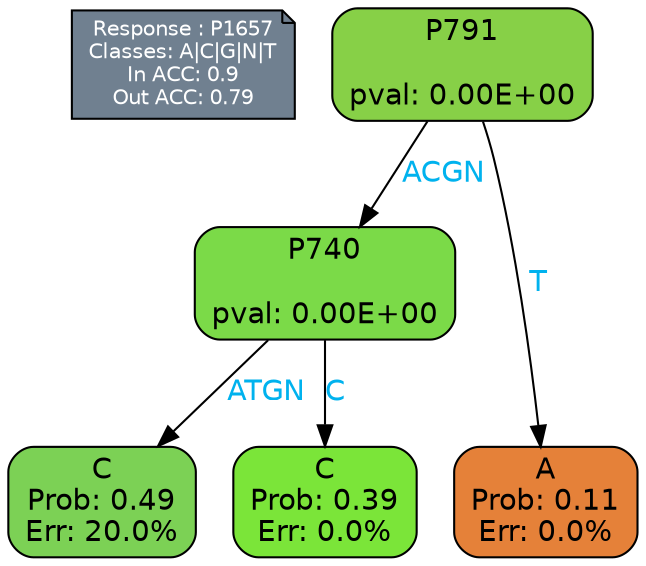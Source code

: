 digraph Tree {
node [shape=box, style="filled, rounded", color="black", fontname=helvetica] ;
graph [ranksep=equally, splines=polylines, bgcolor=transparent, dpi=600] ;
edge [fontname=helvetica] ;
LEGEND [label="Response : P1657
Classes: A|C|G|N|T
In ACC: 0.9
Out ACC: 0.79
",shape=note,align=left,style=filled,fillcolor="slategray",fontcolor="white",fontsize=10];1 [label="P791

pval: 0.00E+00", fillcolor="#87d047"] ;
2 [label="P740

pval: 0.00E+00", fillcolor="#7bda48"] ;
3 [label="C
Prob: 0.49
Err: 20.0%", fillcolor="#7cd155"] ;
4 [label="C
Prob: 0.39
Err: 0.0%", fillcolor="#7be539"] ;
5 [label="A
Prob: 0.11
Err: 0.0%", fillcolor="#e58139"] ;
1 -> 2 [label="ACGN",fontcolor=deepskyblue2] ;
1 -> 5 [label="T",fontcolor=deepskyblue2] ;
2 -> 3 [label="ATGN",fontcolor=deepskyblue2] ;
2 -> 4 [label="C",fontcolor=deepskyblue2] ;
{rank = same; 3;4;5;}{rank = same; LEGEND;1;}}